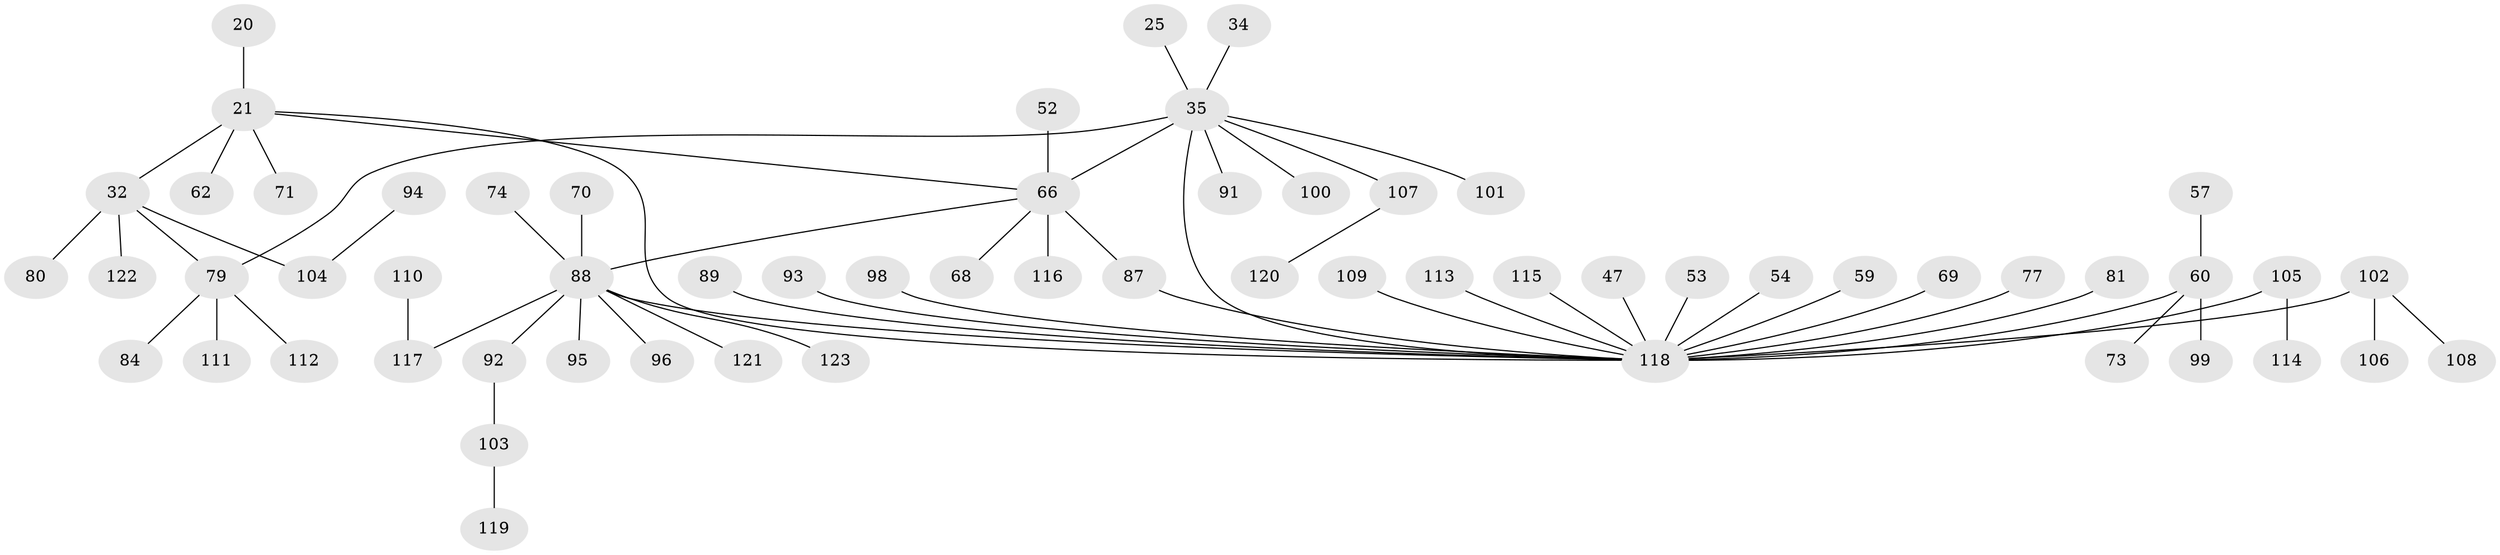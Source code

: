// original degree distribution, {6: 0.04065040650406504, 7: 0.008130081300813009, 5: 0.032520325203252036, 4: 0.06504065040650407, 2: 0.2601626016260163, 3: 0.13821138211382114, 1: 0.45528455284552843}
// Generated by graph-tools (version 1.1) at 2025/42/03/09/25 04:42:11]
// undirected, 61 vertices, 64 edges
graph export_dot {
graph [start="1"]
  node [color=gray90,style=filled];
  20;
  21 [super="+11"];
  25;
  32;
  34;
  35 [super="+16+10+17"];
  47;
  52;
  53;
  54;
  57;
  59;
  60 [super="+51"];
  62;
  66 [super="+7+64"];
  68;
  69;
  70;
  71 [super="+58"];
  73;
  74;
  77;
  79 [super="+45"];
  80 [super="+40"];
  81;
  84;
  87 [super="+85"];
  88 [super="+83+46+49+55"];
  89;
  91;
  92;
  93;
  94;
  95;
  96;
  98 [super="+48"];
  99;
  100;
  101 [super="+15"];
  102 [super="+86"];
  103;
  104 [super="+44"];
  105;
  106;
  107;
  108;
  109;
  110;
  111;
  112;
  113;
  114;
  115;
  116 [super="+72"];
  117 [super="+90"];
  118 [super="+97+56+39"];
  119;
  120;
  121;
  122;
  123;
  20 -- 21;
  21 -- 32 [weight=2];
  21 -- 62;
  21 -- 66;
  21 -- 118;
  21 -- 71;
  25 -- 35;
  32 -- 122;
  32 -- 79;
  32 -- 104;
  32 -- 80;
  34 -- 35;
  35 -- 91;
  35 -- 100;
  35 -- 66 [weight=2];
  35 -- 107;
  35 -- 118;
  35 -- 79;
  35 -- 101;
  47 -- 118;
  52 -- 66;
  53 -- 118;
  54 -- 118;
  57 -- 60;
  59 -- 118;
  60 -- 118 [weight=2];
  60 -- 99;
  60 -- 73;
  66 -- 68;
  66 -- 88;
  66 -- 87;
  66 -- 116;
  69 -- 118;
  70 -- 88;
  74 -- 88;
  77 -- 118;
  79 -- 112;
  79 -- 84;
  79 -- 111;
  81 -- 118;
  87 -- 118;
  88 -- 123;
  88 -- 96;
  88 -- 118;
  88 -- 121;
  88 -- 92;
  88 -- 95;
  88 -- 117;
  89 -- 118;
  92 -- 103;
  93 -- 118;
  94 -- 104;
  98 -- 118;
  102 -- 118 [weight=2];
  102 -- 106;
  102 -- 108;
  103 -- 119;
  105 -- 114;
  105 -- 118;
  107 -- 120;
  109 -- 118;
  110 -- 117;
  113 -- 118;
  115 -- 118;
}
